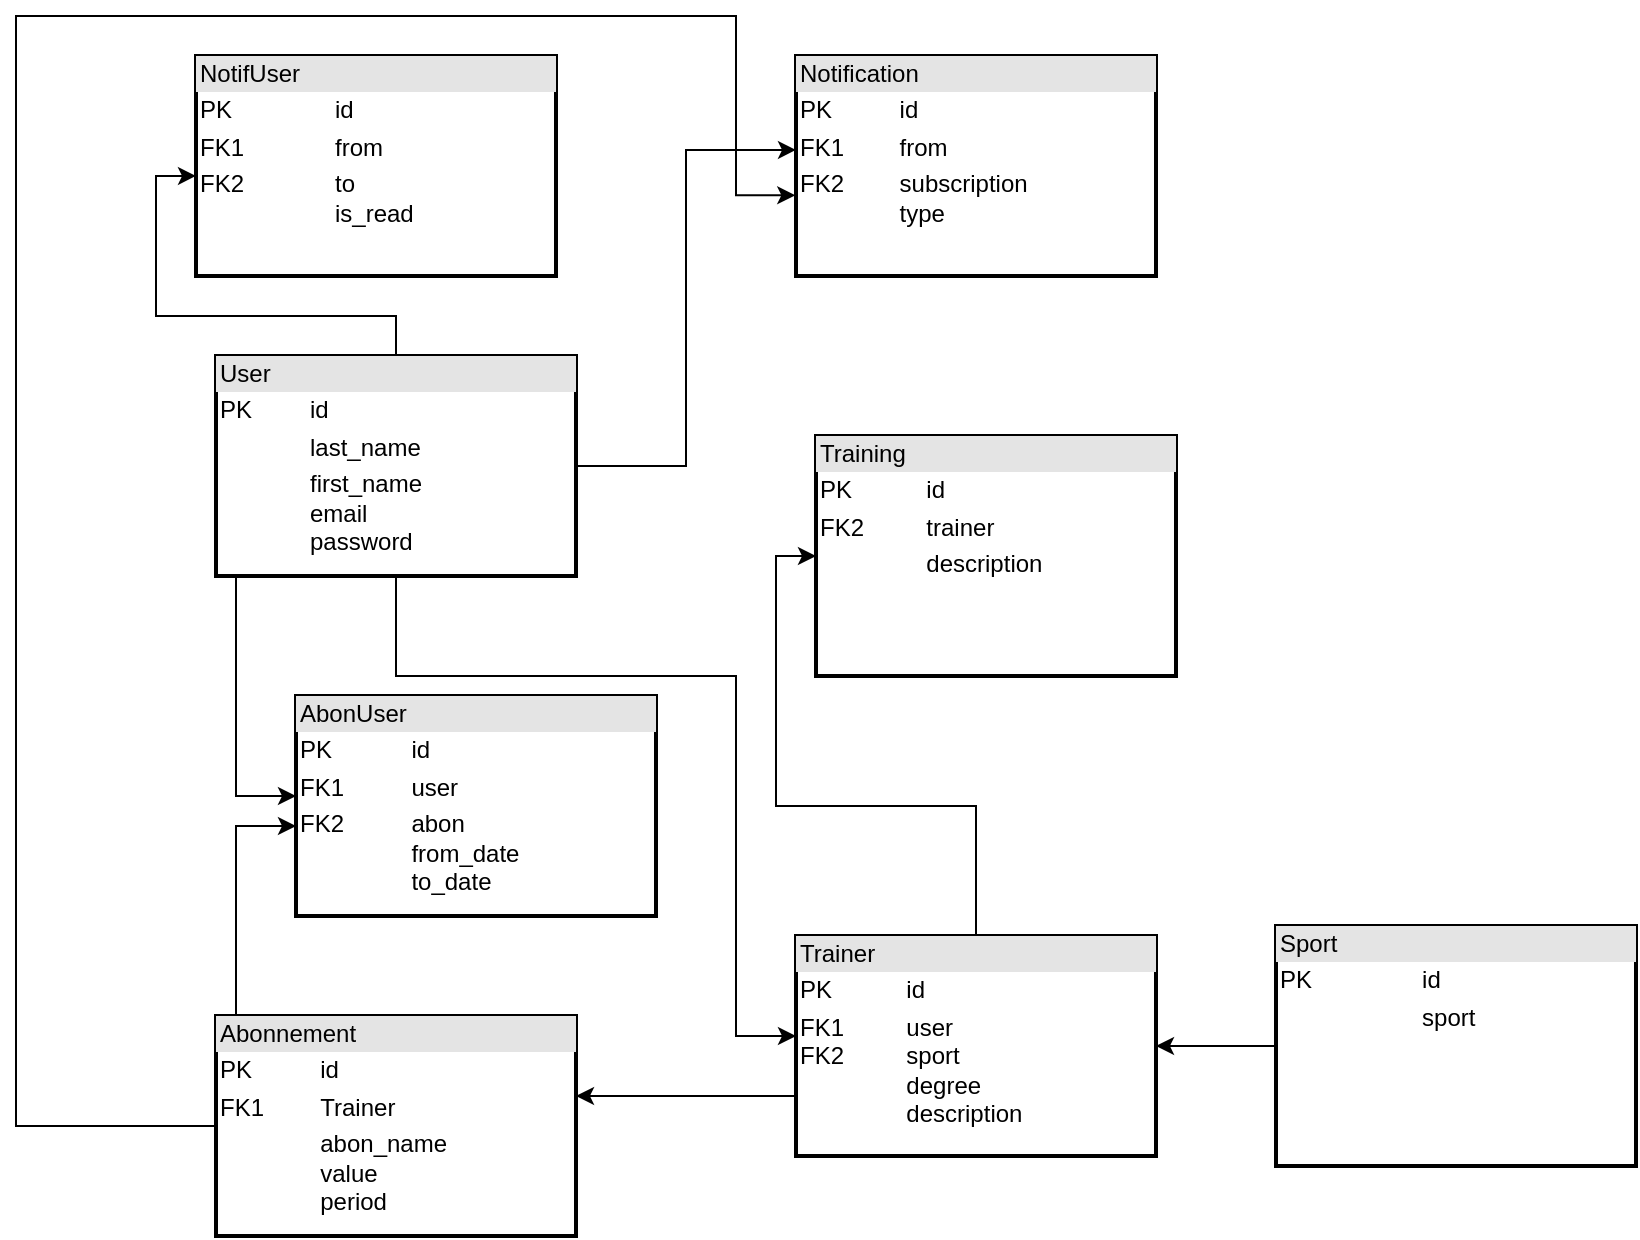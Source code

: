 <mxfile version="20.5.3" type="embed"><diagram id="C5RBs43oDa-KdzZeNtuy" name="Page-1"><mxGraphModel dx="1398" dy="1667" grid="1" gridSize="10" guides="1" tooltips="1" connect="1" arrows="1" fold="1" page="1" pageScale="1" pageWidth="827" pageHeight="1169" math="0" shadow="0"><root><mxCell id="WIyWlLk6GJQsqaUBKTNV-0"/><mxCell id="WIyWlLk6GJQsqaUBKTNV-1" parent="WIyWlLk6GJQsqaUBKTNV-0"/><mxCell id="3OdRbVFyfGtOdz7495lo-8" style="edgeStyle=orthogonalEdgeStyle;rounded=0;orthogonalLoop=1;jettySize=auto;html=1;" parent="WIyWlLk6GJQsqaUBKTNV-1" source="Ox07fApvP1ipRbBaO448-0" target="Ox07fApvP1ipRbBaO448-3" edge="1"><mxGeometry relative="1" as="geometry"><Array as="points"><mxPoint x="20" y="350"/></Array></mxGeometry></mxCell><mxCell id="3OdRbVFyfGtOdz7495lo-11" value="" style="edgeStyle=orthogonalEdgeStyle;rounded=0;orthogonalLoop=1;jettySize=auto;html=1;" parent="WIyWlLk6GJQsqaUBKTNV-1" source="Ox07fApvP1ipRbBaO448-0" target="3OdRbVFyfGtOdz7495lo-9" edge="1"><mxGeometry relative="1" as="geometry"><mxPoint x="300" y="590" as="targetPoint"/><Array as="points"><mxPoint x="100" y="290"/><mxPoint x="270" y="290"/><mxPoint x="270" y="470"/></Array></mxGeometry></mxCell><mxCell id="3qdNM9PAVJsLDBpXJMhg-6" style="edgeStyle=orthogonalEdgeStyle;rounded=0;orthogonalLoop=1;jettySize=auto;html=1;entryX=0;entryY=0.427;entryDx=0;entryDy=0;entryPerimeter=0;" parent="WIyWlLk6GJQsqaUBKTNV-1" source="Ox07fApvP1ipRbBaO448-0" target="3qdNM9PAVJsLDBpXJMhg-4" edge="1"><mxGeometry relative="1" as="geometry"/></mxCell><mxCell id="3qdNM9PAVJsLDBpXJMhg-9" style="edgeStyle=orthogonalEdgeStyle;rounded=0;orthogonalLoop=1;jettySize=auto;html=1;entryX=0;entryY=0.545;entryDx=0;entryDy=0;entryPerimeter=0;" parent="WIyWlLk6GJQsqaUBKTNV-1" source="Ox07fApvP1ipRbBaO448-0" target="3qdNM9PAVJsLDBpXJMhg-5" edge="1"><mxGeometry relative="1" as="geometry"/></mxCell><mxCell id="Ox07fApvP1ipRbBaO448-0" value="&lt;div style=&quot;box-sizing:border-box;width:100%;background:#e4e4e4;padding:2px;&quot;&gt;User&lt;/div&gt;&lt;table style=&quot;width:100%;font-size:1em;&quot; cellpadding=&quot;2&quot; cellspacing=&quot;0&quot;&gt;&lt;tbody&gt;&lt;tr&gt;&lt;td&gt;PK&lt;/td&gt;&lt;td&gt;id&lt;/td&gt;&lt;/tr&gt;&lt;tr&gt;&lt;td&gt;&lt;br&gt;&lt;/td&gt;&lt;td&gt;last_name&lt;/td&gt;&lt;/tr&gt;&lt;tr&gt;&lt;td&gt;&lt;/td&gt;&lt;td&gt;first_name&lt;br&gt;email&lt;br&gt;password&lt;br&gt;&lt;br&gt;&lt;/td&gt;&lt;/tr&gt;&lt;/tbody&gt;&lt;/table&gt;" style="verticalAlign=top;align=left;overflow=fill;html=1;strokeWidth=2;" parent="WIyWlLk6GJQsqaUBKTNV-1" vertex="1"><mxGeometry x="10" y="130" width="180" height="110" as="geometry"/></mxCell><mxCell id="Ox07fApvP1ipRbBaO448-1" value="&lt;div style=&quot;box-sizing:border-box;width:100%;background:#e4e4e4;padding:2px;&quot;&gt;Training&lt;/div&gt;&lt;table style=&quot;width:100%;font-size:1em;&quot; cellpadding=&quot;2&quot; cellspacing=&quot;0&quot;&gt;&lt;tbody&gt;&lt;tr&gt;&lt;td&gt;PK&lt;/td&gt;&lt;td&gt;id&lt;/td&gt;&lt;/tr&gt;&lt;tr&gt;&lt;td&gt;FK2&lt;br&gt;&lt;/td&gt;&lt;td&gt;trainer&lt;br&gt;&lt;/td&gt;&lt;/tr&gt;&lt;tr&gt;&lt;td&gt;&lt;br&gt;&lt;/td&gt;&lt;td&gt;description&lt;/td&gt;&lt;/tr&gt;&lt;/tbody&gt;&lt;/table&gt;" style="verticalAlign=top;align=left;overflow=fill;html=1;strokeWidth=2;" parent="WIyWlLk6GJQsqaUBKTNV-1" vertex="1"><mxGeometry x="310" y="170" width="180" height="120" as="geometry"/></mxCell><mxCell id="sq3mbQ8qMSiNL-MaS_wv-0" value="" style="edgeStyle=orthogonalEdgeStyle;rounded=0;orthogonalLoop=1;jettySize=auto;html=1;" parent="WIyWlLk6GJQsqaUBKTNV-1" source="Ox07fApvP1ipRbBaO448-2" target="3OdRbVFyfGtOdz7495lo-9" edge="1"><mxGeometry relative="1" as="geometry"/></mxCell><mxCell id="Ox07fApvP1ipRbBaO448-2" value="&lt;div style=&quot;box-sizing:border-box;width:100%;background:#e4e4e4;padding:2px;&quot;&gt;Sport&lt;/div&gt;&lt;table style=&quot;width:100%;font-size:1em;&quot; cellpadding=&quot;2&quot; cellspacing=&quot;0&quot;&gt;&lt;tbody&gt;&lt;tr&gt;&lt;td&gt;PK&lt;/td&gt;&lt;td&gt;id&lt;/td&gt;&lt;/tr&gt;&lt;tr&gt;&lt;td&gt;&lt;br&gt;&lt;/td&gt;&lt;td&gt;sport&lt;/td&gt;&lt;/tr&gt;&lt;/tbody&gt;&lt;/table&gt;&lt;br&gt;" style="verticalAlign=top;align=left;overflow=fill;html=1;strokeWidth=2;" parent="WIyWlLk6GJQsqaUBKTNV-1" vertex="1"><mxGeometry x="540" y="415" width="180" height="120" as="geometry"/></mxCell><mxCell id="Ox07fApvP1ipRbBaO448-3" value="&lt;div style=&quot;box-sizing:border-box;width:100%;background:#e4e4e4;padding:2px;&quot;&gt;AbonUser&lt;/div&gt;&lt;table style=&quot;width:100%;font-size:1em;&quot; cellpadding=&quot;2&quot; cellspacing=&quot;0&quot;&gt;&lt;tbody&gt;&lt;tr&gt;&lt;td&gt;PK&lt;/td&gt;&lt;td&gt;id&lt;/td&gt;&lt;/tr&gt;&lt;tr&gt;&lt;td&gt;FK1&lt;/td&gt;&lt;td&gt;user&lt;/td&gt;&lt;/tr&gt;&lt;tr&gt;&lt;td&gt;FK2&lt;br&gt;&lt;br&gt;&lt;br&gt;&lt;br&gt;&lt;/td&gt;&lt;td&gt;abon&lt;br&gt;from_date&lt;br&gt;to_date&lt;br&gt;&lt;br&gt;&lt;/td&gt;&lt;/tr&gt;&lt;/tbody&gt;&lt;/table&gt;" style="verticalAlign=top;align=left;overflow=fill;html=1;strokeWidth=2;" parent="WIyWlLk6GJQsqaUBKTNV-1" vertex="1"><mxGeometry x="50" y="300" width="180" height="110" as="geometry"/></mxCell><mxCell id="3OdRbVFyfGtOdz7495lo-5" style="edgeStyle=orthogonalEdgeStyle;rounded=0;orthogonalLoop=1;jettySize=auto;html=1;" parent="WIyWlLk6GJQsqaUBKTNV-1" source="Ox07fApvP1ipRbBaO448-4" target="Ox07fApvP1ipRbBaO448-3" edge="1"><mxGeometry relative="1" as="geometry"><Array as="points"><mxPoint x="20" y="365"/></Array></mxGeometry></mxCell><mxCell id="3qdNM9PAVJsLDBpXJMhg-11" style="edgeStyle=orthogonalEdgeStyle;rounded=0;orthogonalLoop=1;jettySize=auto;html=1;entryX=-0.002;entryY=0.633;entryDx=0;entryDy=0;entryPerimeter=0;" parent="WIyWlLk6GJQsqaUBKTNV-1" source="Ox07fApvP1ipRbBaO448-4" target="3qdNM9PAVJsLDBpXJMhg-4" edge="1"><mxGeometry relative="1" as="geometry"><Array as="points"><mxPoint x="-90" y="515"/><mxPoint x="-90" y="-40"/><mxPoint x="270" y="-40"/><mxPoint x="270" y="50"/></Array></mxGeometry></mxCell><mxCell id="Ox07fApvP1ipRbBaO448-4" value="&lt;div style=&quot;box-sizing:border-box;width:100%;background:#e4e4e4;padding:2px;&quot;&gt;Abonnement&lt;/div&gt;&lt;table style=&quot;width:100%;font-size:1em;&quot; cellpadding=&quot;2&quot; cellspacing=&quot;0&quot;&gt;&lt;tbody&gt;&lt;tr&gt;&lt;td&gt;PK&lt;/td&gt;&lt;td&gt;id&lt;/td&gt;&lt;/tr&gt;&lt;tr&gt;&lt;td&gt;FK1&lt;br&gt;&lt;/td&gt;&lt;td&gt;Trainer&lt;/td&gt;&lt;/tr&gt;&lt;tr&gt;&lt;td&gt;&lt;/td&gt;&lt;td&gt;abon_name&lt;br&gt;value&lt;br&gt;period&lt;/td&gt;&lt;/tr&gt;&lt;/tbody&gt;&lt;/table&gt;" style="verticalAlign=top;align=left;overflow=fill;html=1;strokeWidth=2;" parent="WIyWlLk6GJQsqaUBKTNV-1" vertex="1"><mxGeometry x="10" y="460" width="180" height="110" as="geometry"/></mxCell><mxCell id="3OdRbVFyfGtOdz7495lo-10" value="" style="edgeStyle=orthogonalEdgeStyle;rounded=0;orthogonalLoop=1;jettySize=auto;html=1;" parent="WIyWlLk6GJQsqaUBKTNV-1" source="3OdRbVFyfGtOdz7495lo-9" target="Ox07fApvP1ipRbBaO448-4" edge="1"><mxGeometry relative="1" as="geometry"><Array as="points"><mxPoint x="290" y="500"/><mxPoint x="290" y="500"/></Array></mxGeometry></mxCell><mxCell id="3OdRbVFyfGtOdz7495lo-13" value="" style="edgeStyle=orthogonalEdgeStyle;rounded=0;orthogonalLoop=1;jettySize=auto;html=1;entryX=0;entryY=0.5;entryDx=0;entryDy=0;" parent="WIyWlLk6GJQsqaUBKTNV-1" source="3OdRbVFyfGtOdz7495lo-9" target="Ox07fApvP1ipRbBaO448-1" edge="1"><mxGeometry relative="1" as="geometry"/></mxCell><mxCell id="3OdRbVFyfGtOdz7495lo-9" value="&lt;div style=&quot;box-sizing:border-box;width:100%;background:#e4e4e4;padding:2px;&quot;&gt;Trainer&lt;/div&gt;&lt;table style=&quot;width:100%;font-size:1em;&quot; cellpadding=&quot;2&quot; cellspacing=&quot;0&quot;&gt;&lt;tbody&gt;&lt;tr&gt;&lt;td&gt;PK&lt;/td&gt;&lt;td&gt;id&lt;/td&gt;&lt;/tr&gt;&lt;tr&gt;&lt;td&gt;FK1&lt;br&gt;FK2&lt;br&gt;&lt;br&gt;&lt;br&gt;&lt;br&gt;&lt;/td&gt;&lt;td&gt;user&lt;br&gt;sport&lt;br&gt;degree&lt;br&gt;description&lt;br&gt;&lt;br&gt;&lt;/td&gt;&lt;/tr&gt;&lt;/tbody&gt;&lt;/table&gt;" style="verticalAlign=top;align=left;overflow=fill;html=1;strokeWidth=2;" parent="WIyWlLk6GJQsqaUBKTNV-1" vertex="1"><mxGeometry x="300" y="420" width="180" height="110" as="geometry"/></mxCell><mxCell id="3qdNM9PAVJsLDBpXJMhg-4" value="&lt;div style=&quot;box-sizing:border-box;width:100%;background:#e4e4e4;padding:2px;&quot;&gt;Notification&lt;/div&gt;&lt;table style=&quot;width:100%;font-size:1em;&quot; cellpadding=&quot;2&quot; cellspacing=&quot;0&quot;&gt;&lt;tbody&gt;&lt;tr&gt;&lt;td&gt;PK&lt;/td&gt;&lt;td&gt;id&lt;/td&gt;&lt;/tr&gt;&lt;tr&gt;&lt;td&gt;FK1&lt;/td&gt;&lt;td&gt;from&lt;/td&gt;&lt;/tr&gt;&lt;tr&gt;&lt;td&gt;FK2&lt;br&gt;&lt;br&gt;&lt;br&gt;&lt;br&gt;&lt;/td&gt;&lt;td&gt;subscription&lt;br&gt;type&lt;br&gt;&lt;br&gt;&lt;br&gt;&lt;/td&gt;&lt;/tr&gt;&lt;/tbody&gt;&lt;/table&gt;" style="verticalAlign=top;align=left;overflow=fill;html=1;strokeWidth=2;" parent="WIyWlLk6GJQsqaUBKTNV-1" vertex="1"><mxGeometry x="300" y="-20" width="180" height="110" as="geometry"/></mxCell><mxCell id="3qdNM9PAVJsLDBpXJMhg-5" value="&lt;div style=&quot;box-sizing:border-box;width:100%;background:#e4e4e4;padding:2px;&quot;&gt;NotifUser&lt;/div&gt;&lt;table style=&quot;width:100%;font-size:1em;&quot; cellpadding=&quot;2&quot; cellspacing=&quot;0&quot;&gt;&lt;tbody&gt;&lt;tr&gt;&lt;td&gt;PK&lt;/td&gt;&lt;td&gt;id&lt;/td&gt;&lt;/tr&gt;&lt;tr&gt;&lt;td&gt;FK1&lt;/td&gt;&lt;td&gt;from&lt;/td&gt;&lt;/tr&gt;&lt;tr&gt;&lt;td&gt;FK2&lt;br&gt;&lt;br&gt;&lt;br&gt;&lt;br&gt;&lt;/td&gt;&lt;td&gt;to&lt;br&gt;is_read&lt;br&gt;&lt;br&gt;&lt;br&gt;&lt;/td&gt;&lt;/tr&gt;&lt;/tbody&gt;&lt;/table&gt;" style="verticalAlign=top;align=left;overflow=fill;html=1;strokeWidth=2;" parent="WIyWlLk6GJQsqaUBKTNV-1" vertex="1"><mxGeometry y="-20" width="180" height="110" as="geometry"/></mxCell></root></mxGraphModel></diagram></mxfile>